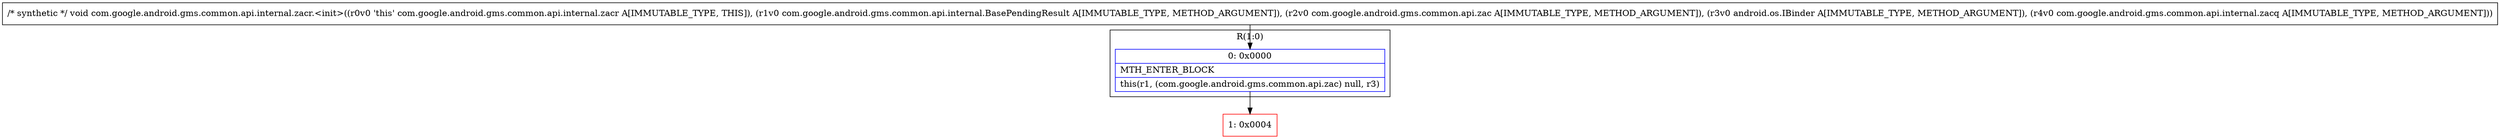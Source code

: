 digraph "CFG forcom.google.android.gms.common.api.internal.zacr.\<init\>(Lcom\/google\/android\/gms\/common\/api\/internal\/BasePendingResult;Lcom\/google\/android\/gms\/common\/api\/zac;Landroid\/os\/IBinder;Lcom\/google\/android\/gms\/common\/api\/internal\/zacq;)V" {
subgraph cluster_Region_634223766 {
label = "R(1:0)";
node [shape=record,color=blue];
Node_0 [shape=record,label="{0\:\ 0x0000|MTH_ENTER_BLOCK\l|this(r1, (com.google.android.gms.common.api.zac) null, r3)\l}"];
}
Node_1 [shape=record,color=red,label="{1\:\ 0x0004}"];
MethodNode[shape=record,label="{\/* synthetic *\/ void com.google.android.gms.common.api.internal.zacr.\<init\>((r0v0 'this' com.google.android.gms.common.api.internal.zacr A[IMMUTABLE_TYPE, THIS]), (r1v0 com.google.android.gms.common.api.internal.BasePendingResult A[IMMUTABLE_TYPE, METHOD_ARGUMENT]), (r2v0 com.google.android.gms.common.api.zac A[IMMUTABLE_TYPE, METHOD_ARGUMENT]), (r3v0 android.os.IBinder A[IMMUTABLE_TYPE, METHOD_ARGUMENT]), (r4v0 com.google.android.gms.common.api.internal.zacq A[IMMUTABLE_TYPE, METHOD_ARGUMENT])) }"];
MethodNode -> Node_0;
Node_0 -> Node_1;
}

